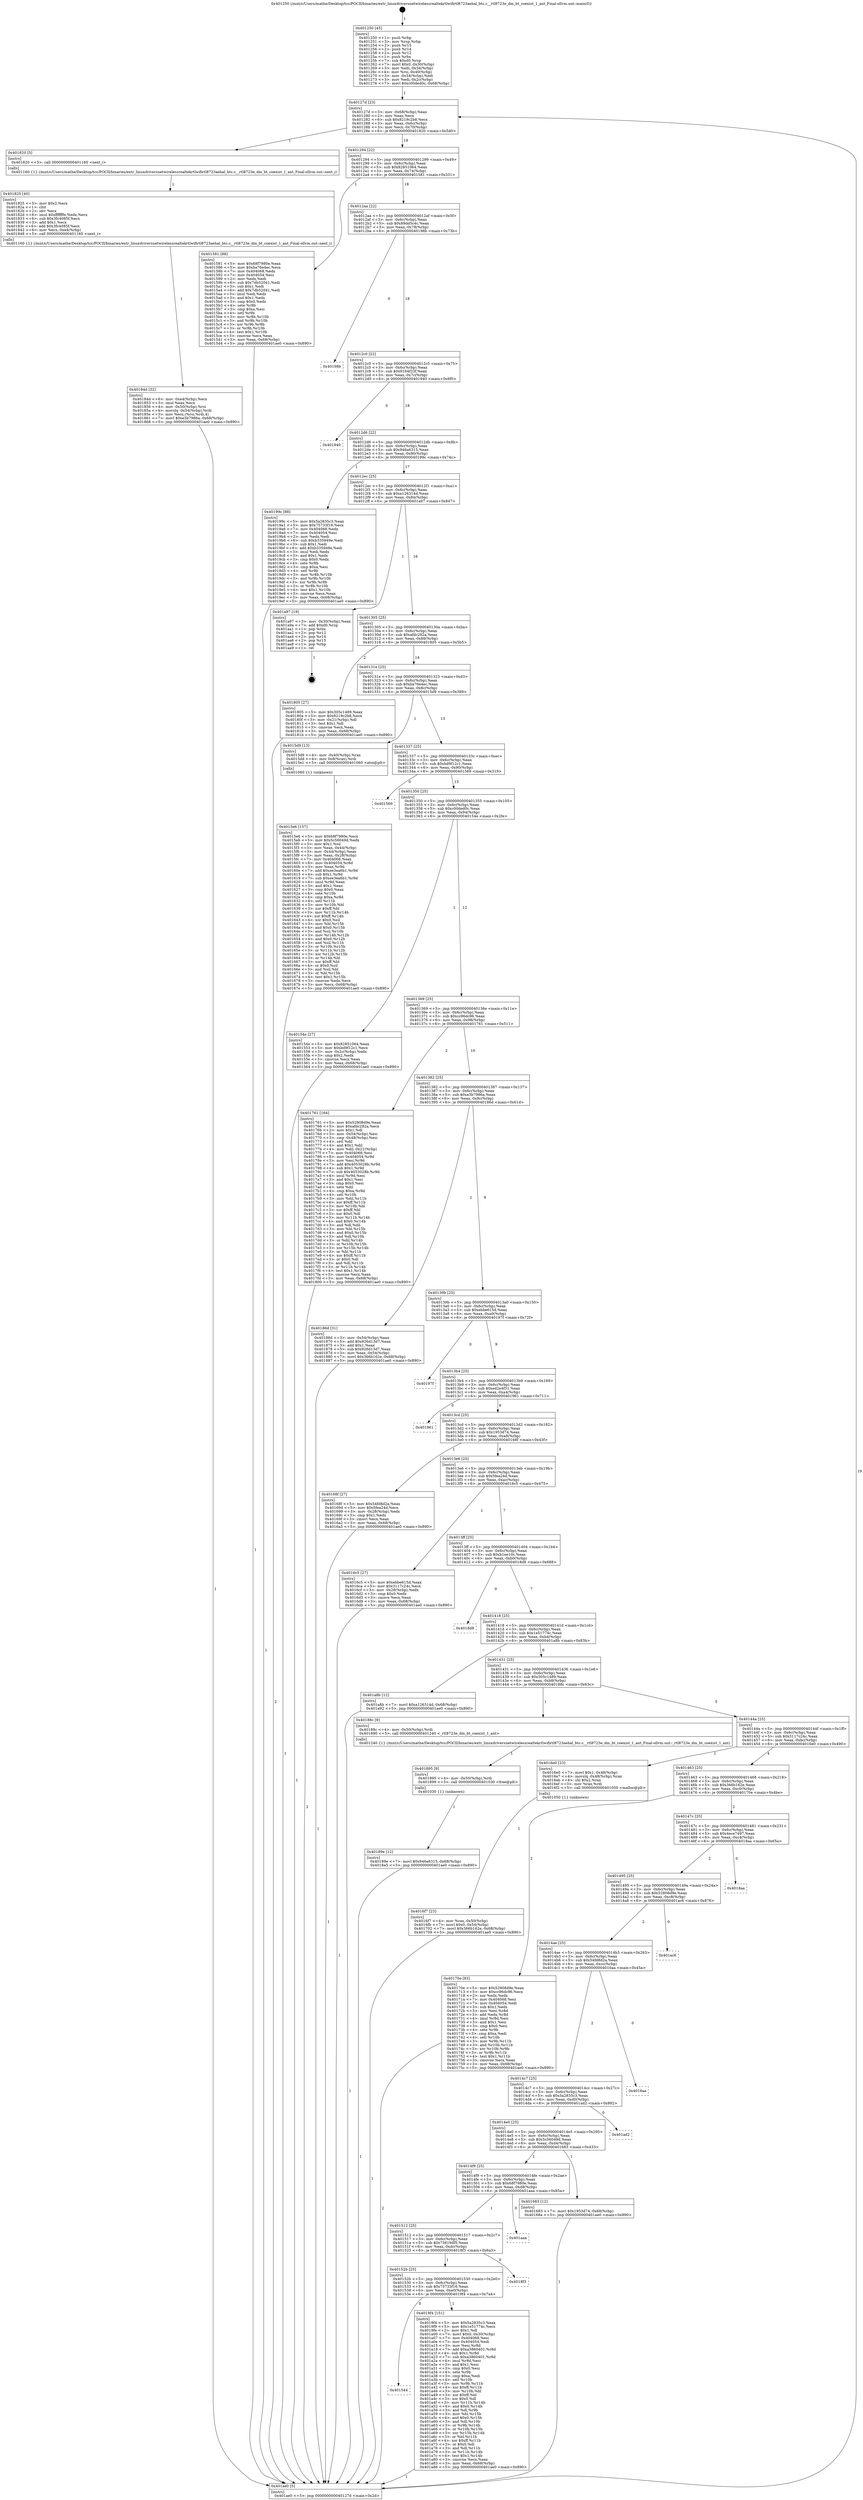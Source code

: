 digraph "0x401250" {
  label = "0x401250 (/mnt/c/Users/mathe/Desktop/tcc/POCII/binaries/extr_linuxdriversnetwirelessrealtekrtlwifirtl8723aehal_btc.c__rtl8723e_dm_bt_coexist_1_ant_Final-ollvm.out::main(0))"
  labelloc = "t"
  node[shape=record]

  Entry [label="",width=0.3,height=0.3,shape=circle,fillcolor=black,style=filled]
  "0x40127d" [label="{
     0x40127d [23]\l
     | [instrs]\l
     &nbsp;&nbsp;0x40127d \<+3\>: mov -0x68(%rbp),%eax\l
     &nbsp;&nbsp;0x401280 \<+2\>: mov %eax,%ecx\l
     &nbsp;&nbsp;0x401282 \<+6\>: sub $0x8219c2b8,%ecx\l
     &nbsp;&nbsp;0x401288 \<+3\>: mov %eax,-0x6c(%rbp)\l
     &nbsp;&nbsp;0x40128b \<+3\>: mov %ecx,-0x70(%rbp)\l
     &nbsp;&nbsp;0x40128e \<+6\>: je 0000000000401820 \<main+0x5d0\>\l
  }"]
  "0x401820" [label="{
     0x401820 [5]\l
     | [instrs]\l
     &nbsp;&nbsp;0x401820 \<+5\>: call 0000000000401160 \<next_i\>\l
     | [calls]\l
     &nbsp;&nbsp;0x401160 \{1\} (/mnt/c/Users/mathe/Desktop/tcc/POCII/binaries/extr_linuxdriversnetwirelessrealtekrtlwifirtl8723aehal_btc.c__rtl8723e_dm_bt_coexist_1_ant_Final-ollvm.out::next_i)\l
  }"]
  "0x401294" [label="{
     0x401294 [22]\l
     | [instrs]\l
     &nbsp;&nbsp;0x401294 \<+5\>: jmp 0000000000401299 \<main+0x49\>\l
     &nbsp;&nbsp;0x401299 \<+3\>: mov -0x6c(%rbp),%eax\l
     &nbsp;&nbsp;0x40129c \<+5\>: sub $0x82851064,%eax\l
     &nbsp;&nbsp;0x4012a1 \<+3\>: mov %eax,-0x74(%rbp)\l
     &nbsp;&nbsp;0x4012a4 \<+6\>: je 0000000000401581 \<main+0x331\>\l
  }"]
  Exit [label="",width=0.3,height=0.3,shape=circle,fillcolor=black,style=filled,peripheries=2]
  "0x401581" [label="{
     0x401581 [88]\l
     | [instrs]\l
     &nbsp;&nbsp;0x401581 \<+5\>: mov $0x68f7980e,%eax\l
     &nbsp;&nbsp;0x401586 \<+5\>: mov $0xba76e4ec,%ecx\l
     &nbsp;&nbsp;0x40158b \<+7\>: mov 0x404068,%edx\l
     &nbsp;&nbsp;0x401592 \<+7\>: mov 0x404054,%esi\l
     &nbsp;&nbsp;0x401599 \<+2\>: mov %edx,%edi\l
     &nbsp;&nbsp;0x40159b \<+6\>: sub $0x7db52041,%edi\l
     &nbsp;&nbsp;0x4015a1 \<+3\>: sub $0x1,%edi\l
     &nbsp;&nbsp;0x4015a4 \<+6\>: add $0x7db52041,%edi\l
     &nbsp;&nbsp;0x4015aa \<+3\>: imul %edi,%edx\l
     &nbsp;&nbsp;0x4015ad \<+3\>: and $0x1,%edx\l
     &nbsp;&nbsp;0x4015b0 \<+3\>: cmp $0x0,%edx\l
     &nbsp;&nbsp;0x4015b3 \<+4\>: sete %r8b\l
     &nbsp;&nbsp;0x4015b7 \<+3\>: cmp $0xa,%esi\l
     &nbsp;&nbsp;0x4015ba \<+4\>: setl %r9b\l
     &nbsp;&nbsp;0x4015be \<+3\>: mov %r8b,%r10b\l
     &nbsp;&nbsp;0x4015c1 \<+3\>: and %r9b,%r10b\l
     &nbsp;&nbsp;0x4015c4 \<+3\>: xor %r9b,%r8b\l
     &nbsp;&nbsp;0x4015c7 \<+3\>: or %r8b,%r10b\l
     &nbsp;&nbsp;0x4015ca \<+4\>: test $0x1,%r10b\l
     &nbsp;&nbsp;0x4015ce \<+3\>: cmovne %ecx,%eax\l
     &nbsp;&nbsp;0x4015d1 \<+3\>: mov %eax,-0x68(%rbp)\l
     &nbsp;&nbsp;0x4015d4 \<+5\>: jmp 0000000000401ae0 \<main+0x890\>\l
  }"]
  "0x4012aa" [label="{
     0x4012aa [22]\l
     | [instrs]\l
     &nbsp;&nbsp;0x4012aa \<+5\>: jmp 00000000004012af \<main+0x5f\>\l
     &nbsp;&nbsp;0x4012af \<+3\>: mov -0x6c(%rbp),%eax\l
     &nbsp;&nbsp;0x4012b2 \<+5\>: sub $0x89dd5c4c,%eax\l
     &nbsp;&nbsp;0x4012b7 \<+3\>: mov %eax,-0x78(%rbp)\l
     &nbsp;&nbsp;0x4012ba \<+6\>: je 000000000040198b \<main+0x73b\>\l
  }"]
  "0x401544" [label="{
     0x401544\l
  }", style=dashed]
  "0x40198b" [label="{
     0x40198b\l
  }", style=dashed]
  "0x4012c0" [label="{
     0x4012c0 [22]\l
     | [instrs]\l
     &nbsp;&nbsp;0x4012c0 \<+5\>: jmp 00000000004012c5 \<main+0x75\>\l
     &nbsp;&nbsp;0x4012c5 \<+3\>: mov -0x6c(%rbp),%eax\l
     &nbsp;&nbsp;0x4012c8 \<+5\>: sub $0x91b4f23f,%eax\l
     &nbsp;&nbsp;0x4012cd \<+3\>: mov %eax,-0x7c(%rbp)\l
     &nbsp;&nbsp;0x4012d0 \<+6\>: je 0000000000401940 \<main+0x6f0\>\l
  }"]
  "0x4019f4" [label="{
     0x4019f4 [151]\l
     | [instrs]\l
     &nbsp;&nbsp;0x4019f4 \<+5\>: mov $0x5a2835c3,%eax\l
     &nbsp;&nbsp;0x4019f9 \<+5\>: mov $0x1e51774c,%ecx\l
     &nbsp;&nbsp;0x4019fe \<+2\>: mov $0x1,%dl\l
     &nbsp;&nbsp;0x401a00 \<+7\>: movl $0x0,-0x30(%rbp)\l
     &nbsp;&nbsp;0x401a07 \<+7\>: mov 0x404068,%esi\l
     &nbsp;&nbsp;0x401a0e \<+7\>: mov 0x404054,%edi\l
     &nbsp;&nbsp;0x401a15 \<+3\>: mov %esi,%r8d\l
     &nbsp;&nbsp;0x401a18 \<+7\>: add $0xa3860401,%r8d\l
     &nbsp;&nbsp;0x401a1f \<+4\>: sub $0x1,%r8d\l
     &nbsp;&nbsp;0x401a23 \<+7\>: sub $0xa3860401,%r8d\l
     &nbsp;&nbsp;0x401a2a \<+4\>: imul %r8d,%esi\l
     &nbsp;&nbsp;0x401a2e \<+3\>: and $0x1,%esi\l
     &nbsp;&nbsp;0x401a31 \<+3\>: cmp $0x0,%esi\l
     &nbsp;&nbsp;0x401a34 \<+4\>: sete %r9b\l
     &nbsp;&nbsp;0x401a38 \<+3\>: cmp $0xa,%edi\l
     &nbsp;&nbsp;0x401a3b \<+4\>: setl %r10b\l
     &nbsp;&nbsp;0x401a3f \<+3\>: mov %r9b,%r11b\l
     &nbsp;&nbsp;0x401a42 \<+4\>: xor $0xff,%r11b\l
     &nbsp;&nbsp;0x401a46 \<+3\>: mov %r10b,%bl\l
     &nbsp;&nbsp;0x401a49 \<+3\>: xor $0xff,%bl\l
     &nbsp;&nbsp;0x401a4c \<+3\>: xor $0x0,%dl\l
     &nbsp;&nbsp;0x401a4f \<+3\>: mov %r11b,%r14b\l
     &nbsp;&nbsp;0x401a52 \<+4\>: and $0x0,%r14b\l
     &nbsp;&nbsp;0x401a56 \<+3\>: and %dl,%r9b\l
     &nbsp;&nbsp;0x401a59 \<+3\>: mov %bl,%r15b\l
     &nbsp;&nbsp;0x401a5c \<+4\>: and $0x0,%r15b\l
     &nbsp;&nbsp;0x401a60 \<+3\>: and %dl,%r10b\l
     &nbsp;&nbsp;0x401a63 \<+3\>: or %r9b,%r14b\l
     &nbsp;&nbsp;0x401a66 \<+3\>: or %r10b,%r15b\l
     &nbsp;&nbsp;0x401a69 \<+3\>: xor %r15b,%r14b\l
     &nbsp;&nbsp;0x401a6c \<+3\>: or %bl,%r11b\l
     &nbsp;&nbsp;0x401a6f \<+4\>: xor $0xff,%r11b\l
     &nbsp;&nbsp;0x401a73 \<+3\>: or $0x0,%dl\l
     &nbsp;&nbsp;0x401a76 \<+3\>: and %dl,%r11b\l
     &nbsp;&nbsp;0x401a79 \<+3\>: or %r11b,%r14b\l
     &nbsp;&nbsp;0x401a7c \<+4\>: test $0x1,%r14b\l
     &nbsp;&nbsp;0x401a80 \<+3\>: cmovne %ecx,%eax\l
     &nbsp;&nbsp;0x401a83 \<+3\>: mov %eax,-0x68(%rbp)\l
     &nbsp;&nbsp;0x401a86 \<+5\>: jmp 0000000000401ae0 \<main+0x890\>\l
  }"]
  "0x401940" [label="{
     0x401940\l
  }", style=dashed]
  "0x4012d6" [label="{
     0x4012d6 [22]\l
     | [instrs]\l
     &nbsp;&nbsp;0x4012d6 \<+5\>: jmp 00000000004012db \<main+0x8b\>\l
     &nbsp;&nbsp;0x4012db \<+3\>: mov -0x6c(%rbp),%eax\l
     &nbsp;&nbsp;0x4012de \<+5\>: sub $0x946a6315,%eax\l
     &nbsp;&nbsp;0x4012e3 \<+3\>: mov %eax,-0x80(%rbp)\l
     &nbsp;&nbsp;0x4012e6 \<+6\>: je 000000000040199c \<main+0x74c\>\l
  }"]
  "0x40152b" [label="{
     0x40152b [25]\l
     | [instrs]\l
     &nbsp;&nbsp;0x40152b \<+5\>: jmp 0000000000401530 \<main+0x2e0\>\l
     &nbsp;&nbsp;0x401530 \<+3\>: mov -0x6c(%rbp),%eax\l
     &nbsp;&nbsp;0x401533 \<+5\>: sub $0x75733f16,%eax\l
     &nbsp;&nbsp;0x401538 \<+6\>: mov %eax,-0xe0(%rbp)\l
     &nbsp;&nbsp;0x40153e \<+6\>: je 00000000004019f4 \<main+0x7a4\>\l
  }"]
  "0x40199c" [label="{
     0x40199c [88]\l
     | [instrs]\l
     &nbsp;&nbsp;0x40199c \<+5\>: mov $0x5a2835c3,%eax\l
     &nbsp;&nbsp;0x4019a1 \<+5\>: mov $0x75733f16,%ecx\l
     &nbsp;&nbsp;0x4019a6 \<+7\>: mov 0x404068,%edx\l
     &nbsp;&nbsp;0x4019ad \<+7\>: mov 0x404054,%esi\l
     &nbsp;&nbsp;0x4019b4 \<+2\>: mov %edx,%edi\l
     &nbsp;&nbsp;0x4019b6 \<+6\>: sub $0xb335949e,%edi\l
     &nbsp;&nbsp;0x4019bc \<+3\>: sub $0x1,%edi\l
     &nbsp;&nbsp;0x4019bf \<+6\>: add $0xb335949e,%edi\l
     &nbsp;&nbsp;0x4019c5 \<+3\>: imul %edi,%edx\l
     &nbsp;&nbsp;0x4019c8 \<+3\>: and $0x1,%edx\l
     &nbsp;&nbsp;0x4019cb \<+3\>: cmp $0x0,%edx\l
     &nbsp;&nbsp;0x4019ce \<+4\>: sete %r8b\l
     &nbsp;&nbsp;0x4019d2 \<+3\>: cmp $0xa,%esi\l
     &nbsp;&nbsp;0x4019d5 \<+4\>: setl %r9b\l
     &nbsp;&nbsp;0x4019d9 \<+3\>: mov %r8b,%r10b\l
     &nbsp;&nbsp;0x4019dc \<+3\>: and %r9b,%r10b\l
     &nbsp;&nbsp;0x4019df \<+3\>: xor %r9b,%r8b\l
     &nbsp;&nbsp;0x4019e2 \<+3\>: or %r8b,%r10b\l
     &nbsp;&nbsp;0x4019e5 \<+4\>: test $0x1,%r10b\l
     &nbsp;&nbsp;0x4019e9 \<+3\>: cmovne %ecx,%eax\l
     &nbsp;&nbsp;0x4019ec \<+3\>: mov %eax,-0x68(%rbp)\l
     &nbsp;&nbsp;0x4019ef \<+5\>: jmp 0000000000401ae0 \<main+0x890\>\l
  }"]
  "0x4012ec" [label="{
     0x4012ec [25]\l
     | [instrs]\l
     &nbsp;&nbsp;0x4012ec \<+5\>: jmp 00000000004012f1 \<main+0xa1\>\l
     &nbsp;&nbsp;0x4012f1 \<+3\>: mov -0x6c(%rbp),%eax\l
     &nbsp;&nbsp;0x4012f4 \<+5\>: sub $0xa126314d,%eax\l
     &nbsp;&nbsp;0x4012f9 \<+6\>: mov %eax,-0x84(%rbp)\l
     &nbsp;&nbsp;0x4012ff \<+6\>: je 0000000000401a97 \<main+0x847\>\l
  }"]
  "0x4018f3" [label="{
     0x4018f3\l
  }", style=dashed]
  "0x401a97" [label="{
     0x401a97 [19]\l
     | [instrs]\l
     &nbsp;&nbsp;0x401a97 \<+3\>: mov -0x30(%rbp),%eax\l
     &nbsp;&nbsp;0x401a9a \<+7\>: add $0xd0,%rsp\l
     &nbsp;&nbsp;0x401aa1 \<+1\>: pop %rbx\l
     &nbsp;&nbsp;0x401aa2 \<+2\>: pop %r12\l
     &nbsp;&nbsp;0x401aa4 \<+2\>: pop %r14\l
     &nbsp;&nbsp;0x401aa6 \<+2\>: pop %r15\l
     &nbsp;&nbsp;0x401aa8 \<+1\>: pop %rbp\l
     &nbsp;&nbsp;0x401aa9 \<+1\>: ret\l
  }"]
  "0x401305" [label="{
     0x401305 [25]\l
     | [instrs]\l
     &nbsp;&nbsp;0x401305 \<+5\>: jmp 000000000040130a \<main+0xba\>\l
     &nbsp;&nbsp;0x40130a \<+3\>: mov -0x6c(%rbp),%eax\l
     &nbsp;&nbsp;0x40130d \<+5\>: sub $0xafdc282a,%eax\l
     &nbsp;&nbsp;0x401312 \<+6\>: mov %eax,-0x88(%rbp)\l
     &nbsp;&nbsp;0x401318 \<+6\>: je 0000000000401805 \<main+0x5b5\>\l
  }"]
  "0x401512" [label="{
     0x401512 [25]\l
     | [instrs]\l
     &nbsp;&nbsp;0x401512 \<+5\>: jmp 0000000000401517 \<main+0x2c7\>\l
     &nbsp;&nbsp;0x401517 \<+3\>: mov -0x6c(%rbp),%eax\l
     &nbsp;&nbsp;0x40151a \<+5\>: sub $0x73619df5,%eax\l
     &nbsp;&nbsp;0x40151f \<+6\>: mov %eax,-0xdc(%rbp)\l
     &nbsp;&nbsp;0x401525 \<+6\>: je 00000000004018f3 \<main+0x6a3\>\l
  }"]
  "0x401805" [label="{
     0x401805 [27]\l
     | [instrs]\l
     &nbsp;&nbsp;0x401805 \<+5\>: mov $0x305c1489,%eax\l
     &nbsp;&nbsp;0x40180a \<+5\>: mov $0x8219c2b8,%ecx\l
     &nbsp;&nbsp;0x40180f \<+3\>: mov -0x21(%rbp),%dl\l
     &nbsp;&nbsp;0x401812 \<+3\>: test $0x1,%dl\l
     &nbsp;&nbsp;0x401815 \<+3\>: cmovne %ecx,%eax\l
     &nbsp;&nbsp;0x401818 \<+3\>: mov %eax,-0x68(%rbp)\l
     &nbsp;&nbsp;0x40181b \<+5\>: jmp 0000000000401ae0 \<main+0x890\>\l
  }"]
  "0x40131e" [label="{
     0x40131e [25]\l
     | [instrs]\l
     &nbsp;&nbsp;0x40131e \<+5\>: jmp 0000000000401323 \<main+0xd3\>\l
     &nbsp;&nbsp;0x401323 \<+3\>: mov -0x6c(%rbp),%eax\l
     &nbsp;&nbsp;0x401326 \<+5\>: sub $0xba76e4ec,%eax\l
     &nbsp;&nbsp;0x40132b \<+6\>: mov %eax,-0x8c(%rbp)\l
     &nbsp;&nbsp;0x401331 \<+6\>: je 00000000004015d9 \<main+0x389\>\l
  }"]
  "0x401aaa" [label="{
     0x401aaa\l
  }", style=dashed]
  "0x4015d9" [label="{
     0x4015d9 [13]\l
     | [instrs]\l
     &nbsp;&nbsp;0x4015d9 \<+4\>: mov -0x40(%rbp),%rax\l
     &nbsp;&nbsp;0x4015dd \<+4\>: mov 0x8(%rax),%rdi\l
     &nbsp;&nbsp;0x4015e1 \<+5\>: call 0000000000401060 \<atoi@plt\>\l
     | [calls]\l
     &nbsp;&nbsp;0x401060 \{1\} (unknown)\l
  }"]
  "0x401337" [label="{
     0x401337 [25]\l
     | [instrs]\l
     &nbsp;&nbsp;0x401337 \<+5\>: jmp 000000000040133c \<main+0xec\>\l
     &nbsp;&nbsp;0x40133c \<+3\>: mov -0x6c(%rbp),%eax\l
     &nbsp;&nbsp;0x40133f \<+5\>: sub $0xbd9f12c1,%eax\l
     &nbsp;&nbsp;0x401344 \<+6\>: mov %eax,-0x90(%rbp)\l
     &nbsp;&nbsp;0x40134a \<+6\>: je 0000000000401569 \<main+0x319\>\l
  }"]
  "0x40189e" [label="{
     0x40189e [12]\l
     | [instrs]\l
     &nbsp;&nbsp;0x40189e \<+7\>: movl $0x946a6315,-0x68(%rbp)\l
     &nbsp;&nbsp;0x4018a5 \<+5\>: jmp 0000000000401ae0 \<main+0x890\>\l
  }"]
  "0x401569" [label="{
     0x401569\l
  }", style=dashed]
  "0x401350" [label="{
     0x401350 [25]\l
     | [instrs]\l
     &nbsp;&nbsp;0x401350 \<+5\>: jmp 0000000000401355 \<main+0x105\>\l
     &nbsp;&nbsp;0x401355 \<+3\>: mov -0x6c(%rbp),%eax\l
     &nbsp;&nbsp;0x401358 \<+5\>: sub $0xc00ded0c,%eax\l
     &nbsp;&nbsp;0x40135d \<+6\>: mov %eax,-0x94(%rbp)\l
     &nbsp;&nbsp;0x401363 \<+6\>: je 000000000040154e \<main+0x2fe\>\l
  }"]
  "0x401895" [label="{
     0x401895 [9]\l
     | [instrs]\l
     &nbsp;&nbsp;0x401895 \<+4\>: mov -0x50(%rbp),%rdi\l
     &nbsp;&nbsp;0x401899 \<+5\>: call 0000000000401030 \<free@plt\>\l
     | [calls]\l
     &nbsp;&nbsp;0x401030 \{1\} (unknown)\l
  }"]
  "0x40154e" [label="{
     0x40154e [27]\l
     | [instrs]\l
     &nbsp;&nbsp;0x40154e \<+5\>: mov $0x82851064,%eax\l
     &nbsp;&nbsp;0x401553 \<+5\>: mov $0xbd9f12c1,%ecx\l
     &nbsp;&nbsp;0x401558 \<+3\>: mov -0x2c(%rbp),%edx\l
     &nbsp;&nbsp;0x40155b \<+3\>: cmp $0x2,%edx\l
     &nbsp;&nbsp;0x40155e \<+3\>: cmovne %ecx,%eax\l
     &nbsp;&nbsp;0x401561 \<+3\>: mov %eax,-0x68(%rbp)\l
     &nbsp;&nbsp;0x401564 \<+5\>: jmp 0000000000401ae0 \<main+0x890\>\l
  }"]
  "0x401369" [label="{
     0x401369 [25]\l
     | [instrs]\l
     &nbsp;&nbsp;0x401369 \<+5\>: jmp 000000000040136e \<main+0x11e\>\l
     &nbsp;&nbsp;0x40136e \<+3\>: mov -0x6c(%rbp),%eax\l
     &nbsp;&nbsp;0x401371 \<+5\>: sub $0xcc96dc96,%eax\l
     &nbsp;&nbsp;0x401376 \<+6\>: mov %eax,-0x98(%rbp)\l
     &nbsp;&nbsp;0x40137c \<+6\>: je 0000000000401761 \<main+0x511\>\l
  }"]
  "0x401ae0" [label="{
     0x401ae0 [5]\l
     | [instrs]\l
     &nbsp;&nbsp;0x401ae0 \<+5\>: jmp 000000000040127d \<main+0x2d\>\l
  }"]
  "0x401250" [label="{
     0x401250 [45]\l
     | [instrs]\l
     &nbsp;&nbsp;0x401250 \<+1\>: push %rbp\l
     &nbsp;&nbsp;0x401251 \<+3\>: mov %rsp,%rbp\l
     &nbsp;&nbsp;0x401254 \<+2\>: push %r15\l
     &nbsp;&nbsp;0x401256 \<+2\>: push %r14\l
     &nbsp;&nbsp;0x401258 \<+2\>: push %r12\l
     &nbsp;&nbsp;0x40125a \<+1\>: push %rbx\l
     &nbsp;&nbsp;0x40125b \<+7\>: sub $0xd0,%rsp\l
     &nbsp;&nbsp;0x401262 \<+7\>: movl $0x0,-0x30(%rbp)\l
     &nbsp;&nbsp;0x401269 \<+3\>: mov %edi,-0x34(%rbp)\l
     &nbsp;&nbsp;0x40126c \<+4\>: mov %rsi,-0x40(%rbp)\l
     &nbsp;&nbsp;0x401270 \<+3\>: mov -0x34(%rbp),%edi\l
     &nbsp;&nbsp;0x401273 \<+3\>: mov %edi,-0x2c(%rbp)\l
     &nbsp;&nbsp;0x401276 \<+7\>: movl $0xc00ded0c,-0x68(%rbp)\l
  }"]
  "0x4015e6" [label="{
     0x4015e6 [157]\l
     | [instrs]\l
     &nbsp;&nbsp;0x4015e6 \<+5\>: mov $0x68f7980e,%ecx\l
     &nbsp;&nbsp;0x4015eb \<+5\>: mov $0x5c56049d,%edx\l
     &nbsp;&nbsp;0x4015f0 \<+3\>: mov $0x1,%sil\l
     &nbsp;&nbsp;0x4015f3 \<+3\>: mov %eax,-0x44(%rbp)\l
     &nbsp;&nbsp;0x4015f6 \<+3\>: mov -0x44(%rbp),%eax\l
     &nbsp;&nbsp;0x4015f9 \<+3\>: mov %eax,-0x28(%rbp)\l
     &nbsp;&nbsp;0x4015fc \<+7\>: mov 0x404068,%eax\l
     &nbsp;&nbsp;0x401603 \<+8\>: mov 0x404054,%r8d\l
     &nbsp;&nbsp;0x40160b \<+3\>: mov %eax,%r9d\l
     &nbsp;&nbsp;0x40160e \<+7\>: add $0xee3ea6b1,%r9d\l
     &nbsp;&nbsp;0x401615 \<+4\>: sub $0x1,%r9d\l
     &nbsp;&nbsp;0x401619 \<+7\>: sub $0xee3ea6b1,%r9d\l
     &nbsp;&nbsp;0x401620 \<+4\>: imul %r9d,%eax\l
     &nbsp;&nbsp;0x401624 \<+3\>: and $0x1,%eax\l
     &nbsp;&nbsp;0x401627 \<+3\>: cmp $0x0,%eax\l
     &nbsp;&nbsp;0x40162a \<+4\>: sete %r10b\l
     &nbsp;&nbsp;0x40162e \<+4\>: cmp $0xa,%r8d\l
     &nbsp;&nbsp;0x401632 \<+4\>: setl %r11b\l
     &nbsp;&nbsp;0x401636 \<+3\>: mov %r10b,%bl\l
     &nbsp;&nbsp;0x401639 \<+3\>: xor $0xff,%bl\l
     &nbsp;&nbsp;0x40163c \<+3\>: mov %r11b,%r14b\l
     &nbsp;&nbsp;0x40163f \<+4\>: xor $0xff,%r14b\l
     &nbsp;&nbsp;0x401643 \<+4\>: xor $0x0,%sil\l
     &nbsp;&nbsp;0x401647 \<+3\>: mov %bl,%r15b\l
     &nbsp;&nbsp;0x40164a \<+4\>: and $0x0,%r15b\l
     &nbsp;&nbsp;0x40164e \<+3\>: and %sil,%r10b\l
     &nbsp;&nbsp;0x401651 \<+3\>: mov %r14b,%r12b\l
     &nbsp;&nbsp;0x401654 \<+4\>: and $0x0,%r12b\l
     &nbsp;&nbsp;0x401658 \<+3\>: and %sil,%r11b\l
     &nbsp;&nbsp;0x40165b \<+3\>: or %r10b,%r15b\l
     &nbsp;&nbsp;0x40165e \<+3\>: or %r11b,%r12b\l
     &nbsp;&nbsp;0x401661 \<+3\>: xor %r12b,%r15b\l
     &nbsp;&nbsp;0x401664 \<+3\>: or %r14b,%bl\l
     &nbsp;&nbsp;0x401667 \<+3\>: xor $0xff,%bl\l
     &nbsp;&nbsp;0x40166a \<+4\>: or $0x0,%sil\l
     &nbsp;&nbsp;0x40166e \<+3\>: and %sil,%bl\l
     &nbsp;&nbsp;0x401671 \<+3\>: or %bl,%r15b\l
     &nbsp;&nbsp;0x401674 \<+4\>: test $0x1,%r15b\l
     &nbsp;&nbsp;0x401678 \<+3\>: cmovne %edx,%ecx\l
     &nbsp;&nbsp;0x40167b \<+3\>: mov %ecx,-0x68(%rbp)\l
     &nbsp;&nbsp;0x40167e \<+5\>: jmp 0000000000401ae0 \<main+0x890\>\l
  }"]
  "0x40184d" [label="{
     0x40184d [32]\l
     | [instrs]\l
     &nbsp;&nbsp;0x40184d \<+6\>: mov -0xe4(%rbp),%ecx\l
     &nbsp;&nbsp;0x401853 \<+3\>: imul %eax,%ecx\l
     &nbsp;&nbsp;0x401856 \<+4\>: mov -0x50(%rbp),%rsi\l
     &nbsp;&nbsp;0x40185a \<+4\>: movslq -0x54(%rbp),%rdi\l
     &nbsp;&nbsp;0x40185e \<+3\>: mov %ecx,(%rsi,%rdi,4)\l
     &nbsp;&nbsp;0x401861 \<+7\>: movl $0xe3b7986a,-0x68(%rbp)\l
     &nbsp;&nbsp;0x401868 \<+5\>: jmp 0000000000401ae0 \<main+0x890\>\l
  }"]
  "0x401761" [label="{
     0x401761 [164]\l
     | [instrs]\l
     &nbsp;&nbsp;0x401761 \<+5\>: mov $0x52808d9e,%eax\l
     &nbsp;&nbsp;0x401766 \<+5\>: mov $0xafdc282a,%ecx\l
     &nbsp;&nbsp;0x40176b \<+2\>: mov $0x1,%dl\l
     &nbsp;&nbsp;0x40176d \<+3\>: mov -0x54(%rbp),%esi\l
     &nbsp;&nbsp;0x401770 \<+3\>: cmp -0x48(%rbp),%esi\l
     &nbsp;&nbsp;0x401773 \<+4\>: setl %dil\l
     &nbsp;&nbsp;0x401777 \<+4\>: and $0x1,%dil\l
     &nbsp;&nbsp;0x40177b \<+4\>: mov %dil,-0x21(%rbp)\l
     &nbsp;&nbsp;0x40177f \<+7\>: mov 0x404068,%esi\l
     &nbsp;&nbsp;0x401786 \<+8\>: mov 0x404054,%r8d\l
     &nbsp;&nbsp;0x40178e \<+3\>: mov %esi,%r9d\l
     &nbsp;&nbsp;0x401791 \<+7\>: add $0x4053028b,%r9d\l
     &nbsp;&nbsp;0x401798 \<+4\>: sub $0x1,%r9d\l
     &nbsp;&nbsp;0x40179c \<+7\>: sub $0x4053028b,%r9d\l
     &nbsp;&nbsp;0x4017a3 \<+4\>: imul %r9d,%esi\l
     &nbsp;&nbsp;0x4017a7 \<+3\>: and $0x1,%esi\l
     &nbsp;&nbsp;0x4017aa \<+3\>: cmp $0x0,%esi\l
     &nbsp;&nbsp;0x4017ad \<+4\>: sete %dil\l
     &nbsp;&nbsp;0x4017b1 \<+4\>: cmp $0xa,%r8d\l
     &nbsp;&nbsp;0x4017b5 \<+4\>: setl %r10b\l
     &nbsp;&nbsp;0x4017b9 \<+3\>: mov %dil,%r11b\l
     &nbsp;&nbsp;0x4017bc \<+4\>: xor $0xff,%r11b\l
     &nbsp;&nbsp;0x4017c0 \<+3\>: mov %r10b,%bl\l
     &nbsp;&nbsp;0x4017c3 \<+3\>: xor $0xff,%bl\l
     &nbsp;&nbsp;0x4017c6 \<+3\>: xor $0x0,%dl\l
     &nbsp;&nbsp;0x4017c9 \<+3\>: mov %r11b,%r14b\l
     &nbsp;&nbsp;0x4017cc \<+4\>: and $0x0,%r14b\l
     &nbsp;&nbsp;0x4017d0 \<+3\>: and %dl,%dil\l
     &nbsp;&nbsp;0x4017d3 \<+3\>: mov %bl,%r15b\l
     &nbsp;&nbsp;0x4017d6 \<+4\>: and $0x0,%r15b\l
     &nbsp;&nbsp;0x4017da \<+3\>: and %dl,%r10b\l
     &nbsp;&nbsp;0x4017dd \<+3\>: or %dil,%r14b\l
     &nbsp;&nbsp;0x4017e0 \<+3\>: or %r10b,%r15b\l
     &nbsp;&nbsp;0x4017e3 \<+3\>: xor %r15b,%r14b\l
     &nbsp;&nbsp;0x4017e6 \<+3\>: or %bl,%r11b\l
     &nbsp;&nbsp;0x4017e9 \<+4\>: xor $0xff,%r11b\l
     &nbsp;&nbsp;0x4017ed \<+3\>: or $0x0,%dl\l
     &nbsp;&nbsp;0x4017f0 \<+3\>: and %dl,%r11b\l
     &nbsp;&nbsp;0x4017f3 \<+3\>: or %r11b,%r14b\l
     &nbsp;&nbsp;0x4017f6 \<+4\>: test $0x1,%r14b\l
     &nbsp;&nbsp;0x4017fa \<+3\>: cmovne %ecx,%eax\l
     &nbsp;&nbsp;0x4017fd \<+3\>: mov %eax,-0x68(%rbp)\l
     &nbsp;&nbsp;0x401800 \<+5\>: jmp 0000000000401ae0 \<main+0x890\>\l
  }"]
  "0x401382" [label="{
     0x401382 [25]\l
     | [instrs]\l
     &nbsp;&nbsp;0x401382 \<+5\>: jmp 0000000000401387 \<main+0x137\>\l
     &nbsp;&nbsp;0x401387 \<+3\>: mov -0x6c(%rbp),%eax\l
     &nbsp;&nbsp;0x40138a \<+5\>: sub $0xe3b7986a,%eax\l
     &nbsp;&nbsp;0x40138f \<+6\>: mov %eax,-0x9c(%rbp)\l
     &nbsp;&nbsp;0x401395 \<+6\>: je 000000000040186d \<main+0x61d\>\l
  }"]
  "0x401825" [label="{
     0x401825 [40]\l
     | [instrs]\l
     &nbsp;&nbsp;0x401825 \<+5\>: mov $0x2,%ecx\l
     &nbsp;&nbsp;0x40182a \<+1\>: cltd\l
     &nbsp;&nbsp;0x40182b \<+2\>: idiv %ecx\l
     &nbsp;&nbsp;0x40182d \<+6\>: imul $0xfffffffe,%edx,%ecx\l
     &nbsp;&nbsp;0x401833 \<+6\>: sub $0x3fc4085f,%ecx\l
     &nbsp;&nbsp;0x401839 \<+3\>: add $0x1,%ecx\l
     &nbsp;&nbsp;0x40183c \<+6\>: add $0x3fc4085f,%ecx\l
     &nbsp;&nbsp;0x401842 \<+6\>: mov %ecx,-0xe4(%rbp)\l
     &nbsp;&nbsp;0x401848 \<+5\>: call 0000000000401160 \<next_i\>\l
     | [calls]\l
     &nbsp;&nbsp;0x401160 \{1\} (/mnt/c/Users/mathe/Desktop/tcc/POCII/binaries/extr_linuxdriversnetwirelessrealtekrtlwifirtl8723aehal_btc.c__rtl8723e_dm_bt_coexist_1_ant_Final-ollvm.out::next_i)\l
  }"]
  "0x40186d" [label="{
     0x40186d [31]\l
     | [instrs]\l
     &nbsp;&nbsp;0x40186d \<+3\>: mov -0x54(%rbp),%eax\l
     &nbsp;&nbsp;0x401870 \<+5\>: add $0x926d13d7,%eax\l
     &nbsp;&nbsp;0x401875 \<+3\>: add $0x1,%eax\l
     &nbsp;&nbsp;0x401878 \<+5\>: sub $0x926d13d7,%eax\l
     &nbsp;&nbsp;0x40187d \<+3\>: mov %eax,-0x54(%rbp)\l
     &nbsp;&nbsp;0x401880 \<+7\>: movl $0x366b162e,-0x68(%rbp)\l
     &nbsp;&nbsp;0x401887 \<+5\>: jmp 0000000000401ae0 \<main+0x890\>\l
  }"]
  "0x40139b" [label="{
     0x40139b [25]\l
     | [instrs]\l
     &nbsp;&nbsp;0x40139b \<+5\>: jmp 00000000004013a0 \<main+0x150\>\l
     &nbsp;&nbsp;0x4013a0 \<+3\>: mov -0x6c(%rbp),%eax\l
     &nbsp;&nbsp;0x4013a3 \<+5\>: sub $0xebbe615d,%eax\l
     &nbsp;&nbsp;0x4013a8 \<+6\>: mov %eax,-0xa0(%rbp)\l
     &nbsp;&nbsp;0x4013ae \<+6\>: je 000000000040197f \<main+0x72f\>\l
  }"]
  "0x4016f7" [label="{
     0x4016f7 [23]\l
     | [instrs]\l
     &nbsp;&nbsp;0x4016f7 \<+4\>: mov %rax,-0x50(%rbp)\l
     &nbsp;&nbsp;0x4016fb \<+7\>: movl $0x0,-0x54(%rbp)\l
     &nbsp;&nbsp;0x401702 \<+7\>: movl $0x366b162e,-0x68(%rbp)\l
     &nbsp;&nbsp;0x401709 \<+5\>: jmp 0000000000401ae0 \<main+0x890\>\l
  }"]
  "0x40197f" [label="{
     0x40197f\l
  }", style=dashed]
  "0x4013b4" [label="{
     0x4013b4 [25]\l
     | [instrs]\l
     &nbsp;&nbsp;0x4013b4 \<+5\>: jmp 00000000004013b9 \<main+0x169\>\l
     &nbsp;&nbsp;0x4013b9 \<+3\>: mov -0x6c(%rbp),%eax\l
     &nbsp;&nbsp;0x4013bc \<+5\>: sub $0xed2e4f31,%eax\l
     &nbsp;&nbsp;0x4013c1 \<+6\>: mov %eax,-0xa4(%rbp)\l
     &nbsp;&nbsp;0x4013c7 \<+6\>: je 0000000000401961 \<main+0x711\>\l
  }"]
  "0x4014f9" [label="{
     0x4014f9 [25]\l
     | [instrs]\l
     &nbsp;&nbsp;0x4014f9 \<+5\>: jmp 00000000004014fe \<main+0x2ae\>\l
     &nbsp;&nbsp;0x4014fe \<+3\>: mov -0x6c(%rbp),%eax\l
     &nbsp;&nbsp;0x401501 \<+5\>: sub $0x68f7980e,%eax\l
     &nbsp;&nbsp;0x401506 \<+6\>: mov %eax,-0xd8(%rbp)\l
     &nbsp;&nbsp;0x40150c \<+6\>: je 0000000000401aaa \<main+0x85a\>\l
  }"]
  "0x401961" [label="{
     0x401961\l
  }", style=dashed]
  "0x4013cd" [label="{
     0x4013cd [25]\l
     | [instrs]\l
     &nbsp;&nbsp;0x4013cd \<+5\>: jmp 00000000004013d2 \<main+0x182\>\l
     &nbsp;&nbsp;0x4013d2 \<+3\>: mov -0x6c(%rbp),%eax\l
     &nbsp;&nbsp;0x4013d5 \<+5\>: sub $0x1953d74,%eax\l
     &nbsp;&nbsp;0x4013da \<+6\>: mov %eax,-0xa8(%rbp)\l
     &nbsp;&nbsp;0x4013e0 \<+6\>: je 000000000040168f \<main+0x43f\>\l
  }"]
  "0x401683" [label="{
     0x401683 [12]\l
     | [instrs]\l
     &nbsp;&nbsp;0x401683 \<+7\>: movl $0x1953d74,-0x68(%rbp)\l
     &nbsp;&nbsp;0x40168a \<+5\>: jmp 0000000000401ae0 \<main+0x890\>\l
  }"]
  "0x40168f" [label="{
     0x40168f [27]\l
     | [instrs]\l
     &nbsp;&nbsp;0x40168f \<+5\>: mov $0x54fd8d2a,%eax\l
     &nbsp;&nbsp;0x401694 \<+5\>: mov $0x5fea24d,%ecx\l
     &nbsp;&nbsp;0x401699 \<+3\>: mov -0x28(%rbp),%edx\l
     &nbsp;&nbsp;0x40169c \<+3\>: cmp $0x1,%edx\l
     &nbsp;&nbsp;0x40169f \<+3\>: cmovl %ecx,%eax\l
     &nbsp;&nbsp;0x4016a2 \<+3\>: mov %eax,-0x68(%rbp)\l
     &nbsp;&nbsp;0x4016a5 \<+5\>: jmp 0000000000401ae0 \<main+0x890\>\l
  }"]
  "0x4013e6" [label="{
     0x4013e6 [25]\l
     | [instrs]\l
     &nbsp;&nbsp;0x4013e6 \<+5\>: jmp 00000000004013eb \<main+0x19b\>\l
     &nbsp;&nbsp;0x4013eb \<+3\>: mov -0x6c(%rbp),%eax\l
     &nbsp;&nbsp;0x4013ee \<+5\>: sub $0x5fea24d,%eax\l
     &nbsp;&nbsp;0x4013f3 \<+6\>: mov %eax,-0xac(%rbp)\l
     &nbsp;&nbsp;0x4013f9 \<+6\>: je 00000000004016c5 \<main+0x475\>\l
  }"]
  "0x4014e0" [label="{
     0x4014e0 [25]\l
     | [instrs]\l
     &nbsp;&nbsp;0x4014e0 \<+5\>: jmp 00000000004014e5 \<main+0x295\>\l
     &nbsp;&nbsp;0x4014e5 \<+3\>: mov -0x6c(%rbp),%eax\l
     &nbsp;&nbsp;0x4014e8 \<+5\>: sub $0x5c56049d,%eax\l
     &nbsp;&nbsp;0x4014ed \<+6\>: mov %eax,-0xd4(%rbp)\l
     &nbsp;&nbsp;0x4014f3 \<+6\>: je 0000000000401683 \<main+0x433\>\l
  }"]
  "0x4016c5" [label="{
     0x4016c5 [27]\l
     | [instrs]\l
     &nbsp;&nbsp;0x4016c5 \<+5\>: mov $0xebbe615d,%eax\l
     &nbsp;&nbsp;0x4016ca \<+5\>: mov $0x3117c24c,%ecx\l
     &nbsp;&nbsp;0x4016cf \<+3\>: mov -0x28(%rbp),%edx\l
     &nbsp;&nbsp;0x4016d2 \<+3\>: cmp $0x0,%edx\l
     &nbsp;&nbsp;0x4016d5 \<+3\>: cmove %ecx,%eax\l
     &nbsp;&nbsp;0x4016d8 \<+3\>: mov %eax,-0x68(%rbp)\l
     &nbsp;&nbsp;0x4016db \<+5\>: jmp 0000000000401ae0 \<main+0x890\>\l
  }"]
  "0x4013ff" [label="{
     0x4013ff [25]\l
     | [instrs]\l
     &nbsp;&nbsp;0x4013ff \<+5\>: jmp 0000000000401404 \<main+0x1b4\>\l
     &nbsp;&nbsp;0x401404 \<+3\>: mov -0x6c(%rbp),%eax\l
     &nbsp;&nbsp;0x401407 \<+5\>: sub $0xb1ee10c,%eax\l
     &nbsp;&nbsp;0x40140c \<+6\>: mov %eax,-0xb0(%rbp)\l
     &nbsp;&nbsp;0x401412 \<+6\>: je 00000000004018d8 \<main+0x688\>\l
  }"]
  "0x401ad2" [label="{
     0x401ad2\l
  }", style=dashed]
  "0x4018d8" [label="{
     0x4018d8\l
  }", style=dashed]
  "0x401418" [label="{
     0x401418 [25]\l
     | [instrs]\l
     &nbsp;&nbsp;0x401418 \<+5\>: jmp 000000000040141d \<main+0x1cd\>\l
     &nbsp;&nbsp;0x40141d \<+3\>: mov -0x6c(%rbp),%eax\l
     &nbsp;&nbsp;0x401420 \<+5\>: sub $0x1e51774c,%eax\l
     &nbsp;&nbsp;0x401425 \<+6\>: mov %eax,-0xb4(%rbp)\l
     &nbsp;&nbsp;0x40142b \<+6\>: je 0000000000401a8b \<main+0x83b\>\l
  }"]
  "0x4014c7" [label="{
     0x4014c7 [25]\l
     | [instrs]\l
     &nbsp;&nbsp;0x4014c7 \<+5\>: jmp 00000000004014cc \<main+0x27c\>\l
     &nbsp;&nbsp;0x4014cc \<+3\>: mov -0x6c(%rbp),%eax\l
     &nbsp;&nbsp;0x4014cf \<+5\>: sub $0x5a2835c3,%eax\l
     &nbsp;&nbsp;0x4014d4 \<+6\>: mov %eax,-0xd0(%rbp)\l
     &nbsp;&nbsp;0x4014da \<+6\>: je 0000000000401ad2 \<main+0x882\>\l
  }"]
  "0x401a8b" [label="{
     0x401a8b [12]\l
     | [instrs]\l
     &nbsp;&nbsp;0x401a8b \<+7\>: movl $0xa126314d,-0x68(%rbp)\l
     &nbsp;&nbsp;0x401a92 \<+5\>: jmp 0000000000401ae0 \<main+0x890\>\l
  }"]
  "0x401431" [label="{
     0x401431 [25]\l
     | [instrs]\l
     &nbsp;&nbsp;0x401431 \<+5\>: jmp 0000000000401436 \<main+0x1e6\>\l
     &nbsp;&nbsp;0x401436 \<+3\>: mov -0x6c(%rbp),%eax\l
     &nbsp;&nbsp;0x401439 \<+5\>: sub $0x305c1489,%eax\l
     &nbsp;&nbsp;0x40143e \<+6\>: mov %eax,-0xb8(%rbp)\l
     &nbsp;&nbsp;0x401444 \<+6\>: je 000000000040188c \<main+0x63c\>\l
  }"]
  "0x4016aa" [label="{
     0x4016aa\l
  }", style=dashed]
  "0x40188c" [label="{
     0x40188c [9]\l
     | [instrs]\l
     &nbsp;&nbsp;0x40188c \<+4\>: mov -0x50(%rbp),%rdi\l
     &nbsp;&nbsp;0x401890 \<+5\>: call 0000000000401240 \<_rtl8723e_dm_bt_coexist_1_ant\>\l
     | [calls]\l
     &nbsp;&nbsp;0x401240 \{1\} (/mnt/c/Users/mathe/Desktop/tcc/POCII/binaries/extr_linuxdriversnetwirelessrealtekrtlwifirtl8723aehal_btc.c__rtl8723e_dm_bt_coexist_1_ant_Final-ollvm.out::_rtl8723e_dm_bt_coexist_1_ant)\l
  }"]
  "0x40144a" [label="{
     0x40144a [25]\l
     | [instrs]\l
     &nbsp;&nbsp;0x40144a \<+5\>: jmp 000000000040144f \<main+0x1ff\>\l
     &nbsp;&nbsp;0x40144f \<+3\>: mov -0x6c(%rbp),%eax\l
     &nbsp;&nbsp;0x401452 \<+5\>: sub $0x3117c24c,%eax\l
     &nbsp;&nbsp;0x401457 \<+6\>: mov %eax,-0xbc(%rbp)\l
     &nbsp;&nbsp;0x40145d \<+6\>: je 00000000004016e0 \<main+0x490\>\l
  }"]
  "0x4014ae" [label="{
     0x4014ae [25]\l
     | [instrs]\l
     &nbsp;&nbsp;0x4014ae \<+5\>: jmp 00000000004014b3 \<main+0x263\>\l
     &nbsp;&nbsp;0x4014b3 \<+3\>: mov -0x6c(%rbp),%eax\l
     &nbsp;&nbsp;0x4014b6 \<+5\>: sub $0x54fd8d2a,%eax\l
     &nbsp;&nbsp;0x4014bb \<+6\>: mov %eax,-0xcc(%rbp)\l
     &nbsp;&nbsp;0x4014c1 \<+6\>: je 00000000004016aa \<main+0x45a\>\l
  }"]
  "0x4016e0" [label="{
     0x4016e0 [23]\l
     | [instrs]\l
     &nbsp;&nbsp;0x4016e0 \<+7\>: movl $0x1,-0x48(%rbp)\l
     &nbsp;&nbsp;0x4016e7 \<+4\>: movslq -0x48(%rbp),%rax\l
     &nbsp;&nbsp;0x4016eb \<+4\>: shl $0x2,%rax\l
     &nbsp;&nbsp;0x4016ef \<+3\>: mov %rax,%rdi\l
     &nbsp;&nbsp;0x4016f2 \<+5\>: call 0000000000401050 \<malloc@plt\>\l
     | [calls]\l
     &nbsp;&nbsp;0x401050 \{1\} (unknown)\l
  }"]
  "0x401463" [label="{
     0x401463 [25]\l
     | [instrs]\l
     &nbsp;&nbsp;0x401463 \<+5\>: jmp 0000000000401468 \<main+0x218\>\l
     &nbsp;&nbsp;0x401468 \<+3\>: mov -0x6c(%rbp),%eax\l
     &nbsp;&nbsp;0x40146b \<+5\>: sub $0x366b162e,%eax\l
     &nbsp;&nbsp;0x401470 \<+6\>: mov %eax,-0xc0(%rbp)\l
     &nbsp;&nbsp;0x401476 \<+6\>: je 000000000040170e \<main+0x4be\>\l
  }"]
  "0x401ac6" [label="{
     0x401ac6\l
  }", style=dashed]
  "0x40170e" [label="{
     0x40170e [83]\l
     | [instrs]\l
     &nbsp;&nbsp;0x40170e \<+5\>: mov $0x52808d9e,%eax\l
     &nbsp;&nbsp;0x401713 \<+5\>: mov $0xcc96dc96,%ecx\l
     &nbsp;&nbsp;0x401718 \<+2\>: xor %edx,%edx\l
     &nbsp;&nbsp;0x40171a \<+7\>: mov 0x404068,%esi\l
     &nbsp;&nbsp;0x401721 \<+7\>: mov 0x404054,%edi\l
     &nbsp;&nbsp;0x401728 \<+3\>: sub $0x1,%edx\l
     &nbsp;&nbsp;0x40172b \<+3\>: mov %esi,%r8d\l
     &nbsp;&nbsp;0x40172e \<+3\>: add %edx,%r8d\l
     &nbsp;&nbsp;0x401731 \<+4\>: imul %r8d,%esi\l
     &nbsp;&nbsp;0x401735 \<+3\>: and $0x1,%esi\l
     &nbsp;&nbsp;0x401738 \<+3\>: cmp $0x0,%esi\l
     &nbsp;&nbsp;0x40173b \<+4\>: sete %r9b\l
     &nbsp;&nbsp;0x40173f \<+3\>: cmp $0xa,%edi\l
     &nbsp;&nbsp;0x401742 \<+4\>: setl %r10b\l
     &nbsp;&nbsp;0x401746 \<+3\>: mov %r9b,%r11b\l
     &nbsp;&nbsp;0x401749 \<+3\>: and %r10b,%r11b\l
     &nbsp;&nbsp;0x40174c \<+3\>: xor %r10b,%r9b\l
     &nbsp;&nbsp;0x40174f \<+3\>: or %r9b,%r11b\l
     &nbsp;&nbsp;0x401752 \<+4\>: test $0x1,%r11b\l
     &nbsp;&nbsp;0x401756 \<+3\>: cmovne %ecx,%eax\l
     &nbsp;&nbsp;0x401759 \<+3\>: mov %eax,-0x68(%rbp)\l
     &nbsp;&nbsp;0x40175c \<+5\>: jmp 0000000000401ae0 \<main+0x890\>\l
  }"]
  "0x40147c" [label="{
     0x40147c [25]\l
     | [instrs]\l
     &nbsp;&nbsp;0x40147c \<+5\>: jmp 0000000000401481 \<main+0x231\>\l
     &nbsp;&nbsp;0x401481 \<+3\>: mov -0x6c(%rbp),%eax\l
     &nbsp;&nbsp;0x401484 \<+5\>: sub $0x4ece7497,%eax\l
     &nbsp;&nbsp;0x401489 \<+6\>: mov %eax,-0xc4(%rbp)\l
     &nbsp;&nbsp;0x40148f \<+6\>: je 00000000004018aa \<main+0x65a\>\l
  }"]
  "0x401495" [label="{
     0x401495 [25]\l
     | [instrs]\l
     &nbsp;&nbsp;0x401495 \<+5\>: jmp 000000000040149a \<main+0x24a\>\l
     &nbsp;&nbsp;0x40149a \<+3\>: mov -0x6c(%rbp),%eax\l
     &nbsp;&nbsp;0x40149d \<+5\>: sub $0x52808d9e,%eax\l
     &nbsp;&nbsp;0x4014a2 \<+6\>: mov %eax,-0xc8(%rbp)\l
     &nbsp;&nbsp;0x4014a8 \<+6\>: je 0000000000401ac6 \<main+0x876\>\l
  }"]
  "0x4018aa" [label="{
     0x4018aa\l
  }", style=dashed]
  Entry -> "0x401250" [label=" 1"]
  "0x40127d" -> "0x401820" [label=" 1"]
  "0x40127d" -> "0x401294" [label=" 19"]
  "0x401a97" -> Exit [label=" 1"]
  "0x401294" -> "0x401581" [label=" 1"]
  "0x401294" -> "0x4012aa" [label=" 18"]
  "0x401a8b" -> "0x401ae0" [label=" 1"]
  "0x4012aa" -> "0x40198b" [label=" 0"]
  "0x4012aa" -> "0x4012c0" [label=" 18"]
  "0x4019f4" -> "0x401ae0" [label=" 1"]
  "0x4012c0" -> "0x401940" [label=" 0"]
  "0x4012c0" -> "0x4012d6" [label=" 18"]
  "0x40152b" -> "0x401544" [label=" 0"]
  "0x4012d6" -> "0x40199c" [label=" 1"]
  "0x4012d6" -> "0x4012ec" [label=" 17"]
  "0x40152b" -> "0x4019f4" [label=" 1"]
  "0x4012ec" -> "0x401a97" [label=" 1"]
  "0x4012ec" -> "0x401305" [label=" 16"]
  "0x401512" -> "0x40152b" [label=" 1"]
  "0x401305" -> "0x401805" [label=" 2"]
  "0x401305" -> "0x40131e" [label=" 14"]
  "0x401512" -> "0x4018f3" [label=" 0"]
  "0x40131e" -> "0x4015d9" [label=" 1"]
  "0x40131e" -> "0x401337" [label=" 13"]
  "0x4014f9" -> "0x401512" [label=" 1"]
  "0x401337" -> "0x401569" [label=" 0"]
  "0x401337" -> "0x401350" [label=" 13"]
  "0x4014f9" -> "0x401aaa" [label=" 0"]
  "0x401350" -> "0x40154e" [label=" 1"]
  "0x401350" -> "0x401369" [label=" 12"]
  "0x40154e" -> "0x401ae0" [label=" 1"]
  "0x401250" -> "0x40127d" [label=" 1"]
  "0x401ae0" -> "0x40127d" [label=" 19"]
  "0x401581" -> "0x401ae0" [label=" 1"]
  "0x4015d9" -> "0x4015e6" [label=" 1"]
  "0x4015e6" -> "0x401ae0" [label=" 1"]
  "0x40199c" -> "0x401ae0" [label=" 1"]
  "0x401369" -> "0x401761" [label=" 2"]
  "0x401369" -> "0x401382" [label=" 10"]
  "0x40189e" -> "0x401ae0" [label=" 1"]
  "0x401382" -> "0x40186d" [label=" 1"]
  "0x401382" -> "0x40139b" [label=" 9"]
  "0x401895" -> "0x40189e" [label=" 1"]
  "0x40139b" -> "0x40197f" [label=" 0"]
  "0x40139b" -> "0x4013b4" [label=" 9"]
  "0x40188c" -> "0x401895" [label=" 1"]
  "0x4013b4" -> "0x401961" [label=" 0"]
  "0x4013b4" -> "0x4013cd" [label=" 9"]
  "0x40186d" -> "0x401ae0" [label=" 1"]
  "0x4013cd" -> "0x40168f" [label=" 1"]
  "0x4013cd" -> "0x4013e6" [label=" 8"]
  "0x40184d" -> "0x401ae0" [label=" 1"]
  "0x4013e6" -> "0x4016c5" [label=" 1"]
  "0x4013e6" -> "0x4013ff" [label=" 7"]
  "0x401820" -> "0x401825" [label=" 1"]
  "0x4013ff" -> "0x4018d8" [label=" 0"]
  "0x4013ff" -> "0x401418" [label=" 7"]
  "0x401805" -> "0x401ae0" [label=" 2"]
  "0x401418" -> "0x401a8b" [label=" 1"]
  "0x401418" -> "0x401431" [label=" 6"]
  "0x40170e" -> "0x401ae0" [label=" 2"]
  "0x401431" -> "0x40188c" [label=" 1"]
  "0x401431" -> "0x40144a" [label=" 5"]
  "0x4016f7" -> "0x401ae0" [label=" 1"]
  "0x40144a" -> "0x4016e0" [label=" 1"]
  "0x40144a" -> "0x401463" [label=" 4"]
  "0x4016c5" -> "0x401ae0" [label=" 1"]
  "0x401463" -> "0x40170e" [label=" 2"]
  "0x401463" -> "0x40147c" [label=" 2"]
  "0x40168f" -> "0x401ae0" [label=" 1"]
  "0x40147c" -> "0x4018aa" [label=" 0"]
  "0x40147c" -> "0x401495" [label=" 2"]
  "0x401683" -> "0x401ae0" [label=" 1"]
  "0x401495" -> "0x401ac6" [label=" 0"]
  "0x401495" -> "0x4014ae" [label=" 2"]
  "0x4016e0" -> "0x4016f7" [label=" 1"]
  "0x4014ae" -> "0x4016aa" [label=" 0"]
  "0x4014ae" -> "0x4014c7" [label=" 2"]
  "0x401761" -> "0x401ae0" [label=" 2"]
  "0x4014c7" -> "0x401ad2" [label=" 0"]
  "0x4014c7" -> "0x4014e0" [label=" 2"]
  "0x401825" -> "0x40184d" [label=" 1"]
  "0x4014e0" -> "0x401683" [label=" 1"]
  "0x4014e0" -> "0x4014f9" [label=" 1"]
}
